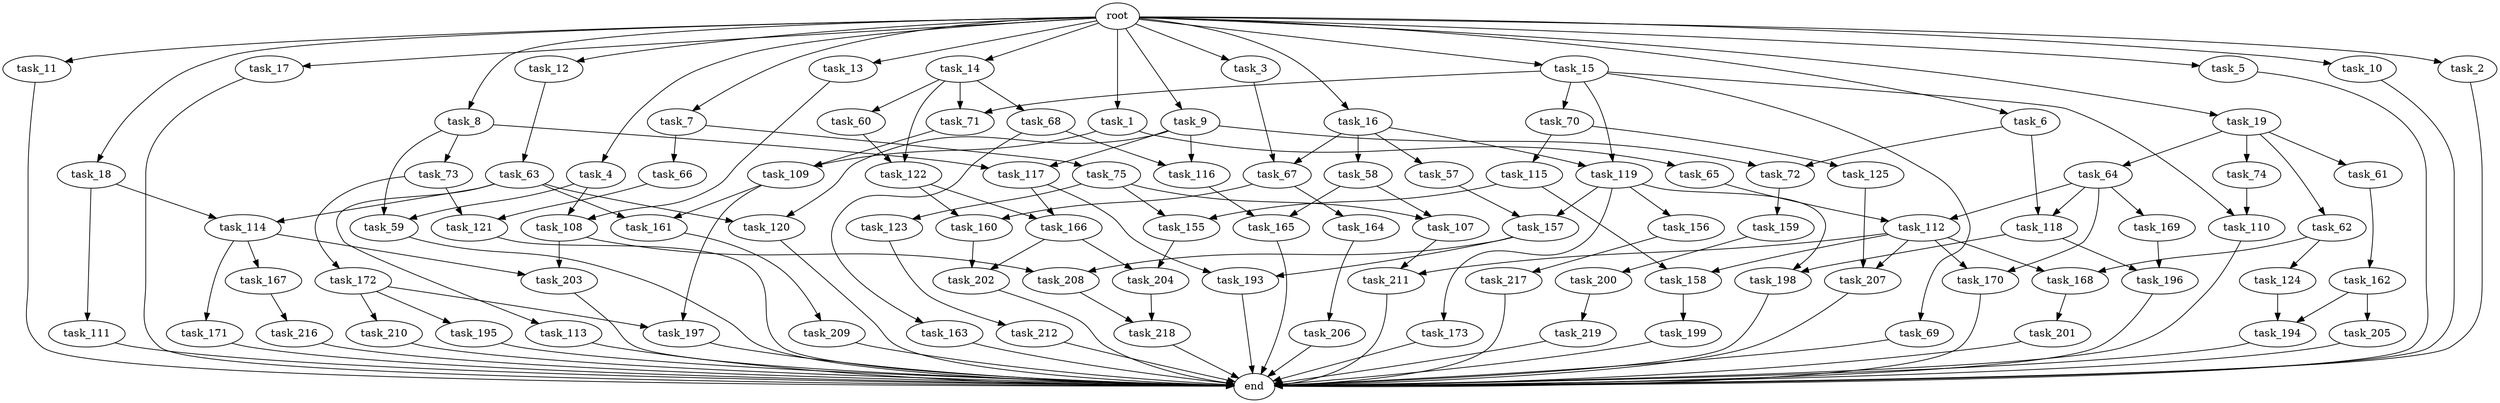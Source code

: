 digraph G {
  task_11 [size="2.048000"];
  task_171 [size="274877906.944000"];
  task_195 [size="618475290.624000"];
  task_64 [size="154618822.656000"];
  task_17 [size="2.048000"];
  task_219 [size="1099511627.776000"];
  task_217 [size="1099511627.776000"];
  task_112 [size="2010044694.528000"];
  task_69 [size="1099511627.776000"];
  task_155 [size="2147483648.000000"];
  task_113 [size="68719476.736000"];
  task_199 [size="154618822.656000"];
  task_73 [size="1391569403.904000"];
  task_59 [size="3109556322.304000"];
  task_197 [size="1236950581.248000"];
  task_7 [size="2.048000"];
  task_109 [size="1872605741.056000"];
  task_67 [size="704374636.544000"];
  task_158 [size="1821066133.504000"];
  task_157 [size="2010044694.528000"];
  task_205 [size="154618822.656000"];
  task_216 [size="154618822.656000"];
  task_115 [size="274877906.944000"];
  task_172 [size="154618822.656000"];
  task_75 [size="618475290.624000"];
  task_206 [size="429496729.600000"];
  task_203 [size="343597383.680000"];
  task_63 [size="1391569403.904000"];
  task_61 [size="154618822.656000"];
  task_119 [size="1374389534.720000"];
  task_107 [size="2559800508.416000"];
  task_72 [size="2336462209.024000"];
  task_196 [size="584115552.256000"];
  task_118 [size="2010044694.528000"];
  task_121 [size="1872605741.056000"];
  task_124 [size="841813590.016000"];
  task_202 [size="223338299.392000"];
  task_170 [size="2783138807.808000"];
  task_57 [size="274877906.944000"];
  task_14 [size="2.048000"];
  task_62 [size="154618822.656000"];
  task_125 [size="274877906.944000"];
  task_207 [size="1460288880.640000"];
  task_108 [size="2336462209.024000"];
  task_120 [size="1786706395.136000"];
  task_9 [size="2.048000"];
  task_198 [size="1047972020.224000"];
  task_58 [size="274877906.944000"];
  task_164 [size="429496729.600000"];
  end [size="0.000000"];
  root [size="0.000000"];
  task_212 [size="154618822.656000"];
  task_161 [size="687194767.360000"];
  task_218 [size="1786706395.136000"];
  task_165 [size="910533066.752000"];
  task_4 [size="2.048000"];
  task_70 [size="1099511627.776000"];
  task_65 [size="154618822.656000"];
  task_60 [size="1717986918.400000"];
  task_13 [size="2.048000"];
  task_19 [size="2.048000"];
  task_194 [size="429496729.600000"];
  task_66 [size="618475290.624000"];
  task_210 [size="618475290.624000"];
  task_5 [size="2.048000"];
  task_15 [size="2.048000"];
  task_204 [size="343597383.680000"];
  task_200 [size="429496729.600000"];
  task_6 [size="2.048000"];
  task_122 [size="2147483648.000000"];
  task_116 [size="2559800508.416000"];
  task_16 [size="2.048000"];
  task_201 [size="154618822.656000"];
  task_3 [size="2.048000"];
  task_117 [size="3109556322.304000"];
  task_209 [size="1717986918.400000"];
  task_166 [size="1992864825.344000"];
  task_10 [size="2.048000"];
  task_110 [size="1529008357.376000"];
  task_193 [size="1992864825.344000"];
  task_74 [size="154618822.656000"];
  task_173 [size="618475290.624000"];
  task_160 [size="2147483648.000000"];
  task_1 [size="2.048000"];
  task_208 [size="1786706395.136000"];
  task_159 [size="618475290.624000"];
  task_156 [size="618475290.624000"];
  task_68 [size="1717986918.400000"];
  task_168 [size="2233382993.920000"];
  task_2 [size="2.048000"];
  task_71 [size="2817498546.176000"];
  task_114 [size="137438953.472000"];
  task_12 [size="2.048000"];
  task_111 [size="68719476.736000"];
  task_167 [size="274877906.944000"];
  task_163 [size="841813590.016000"];
  task_8 [size="2.048000"];
  task_123 [size="1717986918.400000"];
  task_18 [size="2.048000"];
  task_211 [size="1666447310.848000"];
  task_162 [size="274877906.944000"];
  task_169 [size="1391569403.904000"];

  task_11 -> end [size="1.000000"];
  task_171 -> end [size="1.000000"];
  task_195 -> end [size="1.000000"];
  task_64 -> task_112 [size="679477248.000000"];
  task_64 -> task_169 [size="679477248.000000"];
  task_64 -> task_170 [size="679477248.000000"];
  task_64 -> task_118 [size="679477248.000000"];
  task_17 -> end [size="1.000000"];
  task_219 -> end [size="1.000000"];
  task_217 -> end [size="1.000000"];
  task_112 -> task_207 [size="679477248.000000"];
  task_112 -> task_168 [size="679477248.000000"];
  task_112 -> task_158 [size="679477248.000000"];
  task_112 -> task_170 [size="679477248.000000"];
  task_112 -> task_211 [size="679477248.000000"];
  task_69 -> end [size="1.000000"];
  task_155 -> task_204 [size="134217728.000000"];
  task_113 -> end [size="1.000000"];
  task_199 -> end [size="1.000000"];
  task_73 -> task_121 [size="75497472.000000"];
  task_73 -> task_172 [size="75497472.000000"];
  task_59 -> end [size="1.000000"];
  task_197 -> end [size="1.000000"];
  task_7 -> task_66 [size="301989888.000000"];
  task_7 -> task_75 [size="301989888.000000"];
  task_109 -> task_197 [size="301989888.000000"];
  task_109 -> task_161 [size="301989888.000000"];
  task_67 -> task_164 [size="209715200.000000"];
  task_67 -> task_160 [size="209715200.000000"];
  task_158 -> task_199 [size="75497472.000000"];
  task_157 -> task_208 [size="838860800.000000"];
  task_157 -> task_193 [size="838860800.000000"];
  task_205 -> end [size="1.000000"];
  task_216 -> end [size="1.000000"];
  task_115 -> task_155 [size="209715200.000000"];
  task_115 -> task_158 [size="209715200.000000"];
  task_172 -> task_197 [size="301989888.000000"];
  task_172 -> task_195 [size="301989888.000000"];
  task_172 -> task_210 [size="301989888.000000"];
  task_75 -> task_155 [size="838860800.000000"];
  task_75 -> task_123 [size="838860800.000000"];
  task_75 -> task_107 [size="838860800.000000"];
  task_206 -> end [size="1.000000"];
  task_203 -> end [size="1.000000"];
  task_63 -> task_113 [size="33554432.000000"];
  task_63 -> task_114 [size="33554432.000000"];
  task_63 -> task_120 [size="33554432.000000"];
  task_63 -> task_161 [size="33554432.000000"];
  task_61 -> task_162 [size="134217728.000000"];
  task_119 -> task_173 [size="301989888.000000"];
  task_119 -> task_157 [size="301989888.000000"];
  task_119 -> task_156 [size="301989888.000000"];
  task_119 -> task_198 [size="301989888.000000"];
  task_107 -> task_211 [size="134217728.000000"];
  task_72 -> task_159 [size="301989888.000000"];
  task_196 -> end [size="1.000000"];
  task_118 -> task_198 [size="209715200.000000"];
  task_118 -> task_196 [size="209715200.000000"];
  task_121 -> end [size="1.000000"];
  task_124 -> task_194 [size="134217728.000000"];
  task_202 -> end [size="1.000000"];
  task_170 -> end [size="1.000000"];
  task_57 -> task_157 [size="679477248.000000"];
  task_14 -> task_60 [size="838860800.000000"];
  task_14 -> task_68 [size="838860800.000000"];
  task_14 -> task_122 [size="838860800.000000"];
  task_14 -> task_71 [size="838860800.000000"];
  task_62 -> task_124 [size="411041792.000000"];
  task_62 -> task_168 [size="411041792.000000"];
  task_125 -> task_207 [size="33554432.000000"];
  task_207 -> end [size="1.000000"];
  task_108 -> task_203 [size="33554432.000000"];
  task_108 -> task_208 [size="33554432.000000"];
  task_120 -> end [size="1.000000"];
  task_9 -> task_72 [size="838860800.000000"];
  task_9 -> task_120 [size="838860800.000000"];
  task_9 -> task_116 [size="838860800.000000"];
  task_9 -> task_117 [size="838860800.000000"];
  task_198 -> end [size="1.000000"];
  task_58 -> task_107 [size="411041792.000000"];
  task_58 -> task_165 [size="411041792.000000"];
  task_164 -> task_206 [size="209715200.000000"];
  root -> task_15 [size="1.000000"];
  root -> task_16 [size="1.000000"];
  root -> task_5 [size="1.000000"];
  root -> task_11 [size="1.000000"];
  root -> task_3 [size="1.000000"];
  root -> task_12 [size="1.000000"];
  root -> task_8 [size="1.000000"];
  root -> task_6 [size="1.000000"];
  root -> task_17 [size="1.000000"];
  root -> task_7 [size="1.000000"];
  root -> task_10 [size="1.000000"];
  root -> task_1 [size="1.000000"];
  root -> task_4 [size="1.000000"];
  root -> task_2 [size="1.000000"];
  root -> task_19 [size="1.000000"];
  root -> task_13 [size="1.000000"];
  root -> task_14 [size="1.000000"];
  root -> task_9 [size="1.000000"];
  root -> task_18 [size="1.000000"];
  task_212 -> end [size="1.000000"];
  task_161 -> task_209 [size="838860800.000000"];
  task_218 -> end [size="1.000000"];
  task_165 -> end [size="1.000000"];
  task_4 -> task_108 [size="838860800.000000"];
  task_4 -> task_59 [size="838860800.000000"];
  task_70 -> task_125 [size="134217728.000000"];
  task_70 -> task_115 [size="134217728.000000"];
  task_65 -> task_112 [size="301989888.000000"];
  task_60 -> task_122 [size="209715200.000000"];
  task_13 -> task_108 [size="301989888.000000"];
  task_19 -> task_61 [size="75497472.000000"];
  task_19 -> task_62 [size="75497472.000000"];
  task_19 -> task_64 [size="75497472.000000"];
  task_19 -> task_74 [size="75497472.000000"];
  task_194 -> end [size="1.000000"];
  task_66 -> task_121 [size="838860800.000000"];
  task_210 -> end [size="1.000000"];
  task_5 -> end [size="1.000000"];
  task_15 -> task_69 [size="536870912.000000"];
  task_15 -> task_71 [size="536870912.000000"];
  task_15 -> task_70 [size="536870912.000000"];
  task_15 -> task_119 [size="536870912.000000"];
  task_15 -> task_110 [size="536870912.000000"];
  task_204 -> task_218 [size="33554432.000000"];
  task_200 -> task_219 [size="536870912.000000"];
  task_6 -> task_72 [size="301989888.000000"];
  task_6 -> task_118 [size="301989888.000000"];
  task_122 -> task_166 [size="838860800.000000"];
  task_122 -> task_160 [size="838860800.000000"];
  task_116 -> task_165 [size="33554432.000000"];
  task_16 -> task_58 [size="134217728.000000"];
  task_16 -> task_57 [size="134217728.000000"];
  task_16 -> task_67 [size="134217728.000000"];
  task_16 -> task_119 [size="134217728.000000"];
  task_201 -> end [size="1.000000"];
  task_3 -> task_67 [size="209715200.000000"];
  task_117 -> task_166 [size="134217728.000000"];
  task_117 -> task_193 [size="134217728.000000"];
  task_209 -> end [size="1.000000"];
  task_166 -> task_204 [size="33554432.000000"];
  task_166 -> task_202 [size="33554432.000000"];
  task_10 -> end [size="1.000000"];
  task_110 -> end [size="1.000000"];
  task_193 -> end [size="1.000000"];
  task_74 -> task_110 [size="209715200.000000"];
  task_173 -> end [size="1.000000"];
  task_160 -> task_202 [size="75497472.000000"];
  task_1 -> task_65 [size="75497472.000000"];
  task_1 -> task_109 [size="75497472.000000"];
  task_208 -> task_218 [size="838860800.000000"];
  task_159 -> task_200 [size="209715200.000000"];
  task_156 -> task_217 [size="536870912.000000"];
  task_68 -> task_116 [size="411041792.000000"];
  task_68 -> task_163 [size="411041792.000000"];
  task_168 -> task_201 [size="75497472.000000"];
  task_2 -> end [size="1.000000"];
  task_71 -> task_109 [size="838860800.000000"];
  task_114 -> task_171 [size="134217728.000000"];
  task_114 -> task_167 [size="134217728.000000"];
  task_114 -> task_203 [size="134217728.000000"];
  task_12 -> task_63 [size="679477248.000000"];
  task_111 -> end [size="1.000000"];
  task_167 -> task_216 [size="75497472.000000"];
  task_163 -> end [size="1.000000"];
  task_8 -> task_73 [size="679477248.000000"];
  task_8 -> task_117 [size="679477248.000000"];
  task_8 -> task_59 [size="679477248.000000"];
  task_123 -> task_212 [size="75497472.000000"];
  task_18 -> task_114 [size="33554432.000000"];
  task_18 -> task_111 [size="33554432.000000"];
  task_211 -> end [size="1.000000"];
  task_162 -> task_205 [size="75497472.000000"];
  task_162 -> task_194 [size="75497472.000000"];
  task_169 -> task_196 [size="75497472.000000"];
}
